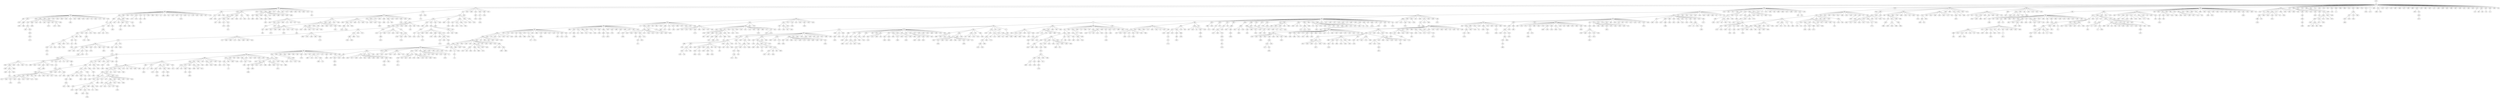 strict graph "" {
	1357 -- 5607;
	5607 -- 1963;
	5607 -- 773;
	5607 -- 1884;
	5607 -- 3139;
	5607 -- 2092;
	5607 -- 1853;
	5607 -- 3259;
	5607 -- 4236;
	5607 -- 115;
	5607 -- 2948;
	5607 -- 5353;
	5607 -- 2750;
	5607 -- 3900;
	5607 -- 1850;
	5607 -- 5741;
	5607 -- 4019;
	5607 -- 2578;
	5607 -- 236;
	5607 -- 1054;
	5607 -- 5909;
	5607 -- 2946;
	5607 -- 4949;
	5607 -- 1355;
	5607 -- 5397;
	5607 -- 4589;
	5607 -- 5753;
	5607 -- 4272;
	5607 -- 7;
	5607 -- 3893;
	5607 -- 5671;
	5607 -- 3179;
	5607 -- 1257;
	5607 -- 1022;
	5607 -- 5807;
	5607 -- 5884;
	5607 -- 5167;
	5607 -- 2992;
	5607 -- 4883;
	5607 -- 4203;
	5607 -- 1150;
	5607 -- 3661;
	5607 -- 5367;
	5607 -- 1227;
	5607 -- 3358;
	5607 -- 2298;
	5607 -- 2681;
	5607 -- 3892;
	5607 -- 4497;
	5607 -- 1066;
	5607 -- 4231;
	5607 -- 2945;
	5607 -- 3265;
	5607 -- 3427;
	5607 -- 3618;
	5607 -- 1483;
	5607 -- 4644;
	5607 -- 5664;
	5607 -- 935;
	1963 -- 4608;
	1963 -- 2409;
	1963 -- 4179;
	1963 -- 5873;
	1963 -- 4576;
	1963 -- 4538;
	1963 -- 2168;
	1963 -- 4868;
	1963 -- 2317;
	1963 -- 1128;
	1963 -- 4547;
	1963 -- 4570;
	1963 -- 5629;
	1963 -- 3903;
	1963 -- 952;
	1963 -- 4256;
	1963 -- 2315;
	1963 -- 39;
	4608 -- 2128;
	4608 -- 893;
	4608 -- 3384;
	4608 -- 3166;
	4608 -- 3722;
	4608 -- 1679;
	4608 -- 5718;
	4608 -- 83;
	4608 -- 2790;
	4608 -- 2080;
	4608 -- 5872;
	4608 -- 42;
	4608 -- 1559;
	4608 -- 612;
	4608 -- 1535;
	4608 -- 4391;
	4608 -- 750;
	4608 -- 5358;
	4608 -- 44;
	4608 -- 1799;
	4608 -- 3205;
	4608 -- 5454;
	4608 -- 2957;
	4608 -- 1718;
	2128 -- 881;
	2128 -- 4520;
	2128 -- 1687;
	2128 -- 5391;
	2128 -- 5050;
	2128 -- 5496;
	2128 -- 2765;
	2128 -- 3519;
	2128 -- 4959;
	2128 -- 1923;
	2128 -- 3119;
	2128 -- 1263;
	2128 -- 5886;
	2128 -- 3972;
	2128 -- 5297;
	2128 -- 707;
	2128 -- 3245;
	2128 -- 2775;
	2128 -- 440;
	2128 -- 3769;
	881 -- 2518;
	773 -- 1739;
	773 -- 352;
	773 -- 3362;
	773 -- 2839;
	773 -- 3162;
	773 -- 4453;
	773 -- 3468;
	773 -- 4317;
	1739 -- 5775;
	1739 -- 1626;
	1739 -- 3328;
	5775 -- 2375;
	5775 -- 2729;
	5775 -- 2355;
	5775 -- 679;
	5775 -- 3444;
	5775 -- 1775;
	5775 -- 2652;
	5775 -- 1668;
	5775 -- 4462;
	5775 -- 4214;
	5775 -- 4579;
	5775 -- 5800;
	5775 -- 4524;
	5775 -- 3061;
	2375 -- 4612;
	2375 -- 5463;
	2375 -- 2122;
	2375 -- 2096;
	2375 -- 1327;
	2375 -- 897;
	2375 -- 556;
	2375 -- 2113;
	1884 -- 5121;
	1884 -- 2512;
	1884 -- 1647;
	1884 -- 5267;
	1884 -- 1266;
	1884 -- 787;
	1884 -- 5118;
	1884 -- 2199;
	1884 -- 3974;
	1884 -- 1074;
	1884 -- 177;
	1884 -- 2075;
	1884 -- 3907;
	1884 -- 664;
	1884 -- 4938;
	1884 -- 2094;
	1884 -- 3227;
	1884 -- 5289;
	1884 -- 2726;
	1884 -- 2476;
	1884 -- 1765;
	5121 -- 1109;
	5121 -- 4813;
	5121 -- 1281;
	5121 -- 1949;
	5121 -- 1936;
	5121 -- 1433;
	5121 -- 5323;
	5121 -- 1164;
	5121 -- 4443;
	5121 -- 2583;
	5121 -- 5604;
	5121 -- 817;
	5121 -- 774;
	5121 -- 730;
	1109 -- 3363;
	1109 -- 2556;
	1109 -- 3068;
	1109 -- 1869;
	1109 -- 2644;
	1109 -- 3237;
	1109 -- 4459;
	1109 -- 3767;
	1109 -- 5544;
	1109 -- 4288;
	1109 -- 1186;
	3363 -- 1828;
	3363 -- 4368;
	3363 -- 1501;
	3363 -- 5737;
	3363 -- 1754;
	3363 -- 619;
	3363 -- 4540;
	3363 -- 3492;
	3363 -- 5874;
	3363 -- 5650;
	1828 -- 1268;
	1828 -- 75;
	1828 -- 3303;
	1828 -- 1543;
	1828 -- 533;
	1828 -- 2991;
	1828 -- 2433;
	1828 -- 3628;
	1828 -- 375;
	1828 -- 4273;
	1828 -- 3850;
	1828 -- 2675;
	1828 -- 5814;
	1828 -- 4315;
	1828 -- 2146;
	1268 -- 4505;
	1268 -- 5881;
	1268 -- 2592;
	1268 -- 2511;
	1268 -- 2969;
	1268 -- 4643;
	1268 -- 2311;
	1268 -- 353;
	1268 -- 3491;
	1268 -- 5499;
	1268 -- 2239;
	1268 -- 3442;
	1268 -- 4685;
	1268 -- 5543;
	1268 -- 4086;
	1268 -- 1075;
	1268 -- 1081;
	1268 -- 5282;
	4505 -- 3942;
	4505 -- 5937;
	4505 -- 1158;
	4505 -- 5475;
	4505 -- 318;
	4505 -- 5255;
	4505 -- 4279;
	4505 -- 16;
	4505 -- 5455;
	4505 -- 2895;
	4505 -- 1795;
	4505 -- 4403;
	4505 -- 4117;
	4505 -- 2139;
	4505 -- 729;
	4505 -- 4690;
	4505 -- 3037;
	3942 -- 2388;
	3942 -- 4189;
	3942 -- 178;
	3942 -- 5078;
	3942 -- 1122;
	3942 -- 2250;
	3942 -- 418;
	2388 -- 5403;
	2388 -- 3056;
	2388 -- 434;
	2388 -- 5895;
	2388 -- 982;
	2388 -- 3482;
	2388 -- 4504;
	5403 -- 3596;
	5403 -- 1564;
	5403 -- 5054;
	5403 -- 1188;
	5403 -- 1937;
	5403 -- 5087;
	5403 -- 567;
	5403 -- 887;
	5403 -- 3333;
	5403 -- 2943;
	5403 -- 3782;
	3596 -- 943;
	3596 -- 2464;
	3596 -- 3709;
	3596 -- 4828;
	3596 -- 5339;
	3596 -- 2534;
	943 -- 1891;
	943 -- 5606;
	943 -- 3112;
	943 -- 5885;
	943 -- 2630;
	943 -- 5335;
	943 -- 3792;
	943 -- 3787;
	943 -- 3809;
	943 -- 1959;
	943 -- 1384;
	943 -- 1873;
	943 -- 5585;
	943 -- 2772;
	1891 -- 2560;
	1891 -- 2406;
	1891 -- 2934;
	1891 -- 5306;
	1891 -- 4049;
	1891 -- 5464;
	1891 -- 4896;
	1891 -- 5947;
	1891 -- 560;
	1891 -- 3697;
	1891 -- 5101;
	1891 -- 205;
	1891 -- 1394;
	1891 -- 5711;
	1891 -- 1371;
	1891 -- 3819;
	1891 -- 3853;
	1891 -- 2959;
	1891 -- 5382;
	2560 -- 3267;
	2560 -- 469;
	2560 -- 4028;
	3267 -- 4927;
	3267 -- 2387;
	3267 -- 48;
	3267 -- 1871;
	3267 -- 414;
	3267 -- 776;
	3267 -- 129;
	3267 -- 5090;
	4927 -- 5834;
	4927 -- 4360;
	4927 -- 5082;
	4927 -- 1333;
	4927 -- 2505;
	4927 -- 173;
	893 -- 4636;
	893 -- 5228;
	893 -- 5699;
	893 -- 3623;
	4636 -- 981;
	981 -- 4101;
	981 -- 5447;
	981 -- 851;
	4101 -- 3424;
	4101 -- 3509;
	3424 -- 4417;
	3424 -- 5533;
	3424 -- 5294;
	3424 -- 1578;
	3424 -- 5010;
	4417 -- 99;
	4417 -- 5904;
	4417 -- 289;
	99 -- 1212;
	99 -- 848;
	99 -- 631;
	1212 -- 3901;
	1212 -- 3108;
	1212 -- 2830;
	1212 -- 1377;
	3901 -- 4180;
	3901 -- 313;
	3901 -- 3041;
	4180 -- 4761;
	4761 -- 432;
	2729 -- 741;
	2729 -- 3335;
	2729 -- 4919;
	2729 -- 5201;
	2729 -- 2354;
	741 -- 1589;
	741 -- 1387;
	741 -- 5620;
	741 -- 5539;
	741 -- 2539;
	741 -- 1820;
	741 -- 2694;
	741 -- 3337;
	741 -- 3561;
	1589 -- 3339;
	1589 -- 5487;
	1589 -- 1664;
	1589 -- 3665;
	1589 -- 5536;
	1589 -- 4791;
	1589 -- 1547;
	1589 -- 4176;
	2556 -- 727;
	2556 -- 1899;
	2556 -- 4456;
	2556 -- 1050;
	2556 -- 3137;
	2556 -- 3983;
	2556 -- 2800;
	2556 -- 1696;
	2556 -- 1220;
	2556 -- 3627;
	2556 -- 5162;
	2556 -- 614;
	2556 -- 2361;
	2556 -- 2209;
	2556 -- 2295;
	2556 -- 1862;
	2556 -- 1325;
	2556 -- 2846;
	2556 -- 1575;
	2556 -- 1402;
	2556 -- 2238;
	2556 -- 1922;
	2556 -- 2134;
	2556 -- 5901;
	2556 -- 192;
	2556 -- 4485;
	2556 -- 2236;
	2556 -- 4748;
	2556 -- 3936;
	2556 -- 409;
	2556 -- 3664;
	2556 -- 1907;
	2556 -- 1123;
	2556 -- 1695;
	2556 -- 491;
	2556 -- 554;
	727 -- 3763;
	727 -- 3049;
	727 -- 4068;
	727 -- 1919;
	3763 -- 1513;
	3763 -- 1245;
	3763 -- 5292;
	3763 -- 1070;
	3763 -- 815;
	3763 -- 1210;
	3763 -- 277;
	1513 -- 4481;
	1513 -- 4404;
	1513 -- 712;
	1513 -- 2659;
	2406 -- 4860;
	2406 -- 1097;
	2406 -- 2461;
	2406 -- 963;
	2406 -- 2692;
	2406 -- 896;
	2406 -- 1410;
	2406 -- 1423;
	2406 -- 1549;
	2406 -- 3456;
	2406 -- 2955;
	2406 -- 5436;
	4860 -- 3633;
	4860 -- 2892;
	4860 -- 906;
	4860 -- 1920;
	4860 -- 1323;
	4860 -- 3182;
	4860 -- 1827;
	4860 -- 3439;
	4860 -- 1040;
	3633 -- 3688;
	3633 -- 3389;
	3633 -- 2717;
	3633 -- 106;
	3633 -- 55;
	3633 -- 4406;
	3633 -- 4219;
	3688 -- 1888;
	3688 -- 145;
	3688 -- 3323;
	3688 -- 1434;
	3688 -- 4779;
	3688 -- 837;
	3688 -- 662;
	3688 -- 4084;
	3688 -- 3607;
	145 -- 3872;
	145 -- 4545;
	145 -- 441;
	145 -- 5155;
	145 -- 2597;
	3872 -- 1648;
	3872 -- 3177;
	3872 -- 1231;
	3872 -- 5859;
	3872 -- 5727;
	5228 -- 4327;
	5228 -- 509;
	5228 -- 3569;
	5228 -- 5522;
	5228 -- 1415;
	2409 -- 1411;
	2409 -- 3063;
	2409 -- 4766;
	1411 -- 2186;
	1411 -- 5802;
	4481 -- 2975;
	4481 -- 1631;
	4481 -- 4762;
	4481 -- 4709;
	4481 -- 4658;
	4481 -- 929;
	4481 -- 4246;
	4481 -- 1250;
	4481 -- 1994;
	4481 -- 4029;
	4481 -- 646;
	4481 -- 108;
	4481 -- 5231;
	4481 -- 5668;
	4481 -- 3359;
	2975 -- 5318;
	2975 -- 5588;
	5318 -- 2569;
	5318 -- 116;
	5318 -- 3240;
	5318 -- 5781;
	5318 -- 5795;
	2569 -- 2214;
	2569 -- 3487;
	2214 -- 5452;
	2214 -- 5733;
	2214 -- 358;
	5452 -- 2243;
	5452 -- 748;
	1899 -- 4190;
	1899 -- 808;
	1899 -- 2230;
	1899 -- 541;
	4190 -- 378;
	4190 -- 3344;
	4190 -- 4394;
	4190 -- 2349;
	4190 -- 1373;
	4190 -- 3967;
	4190 -- 2531;
	4190 -- 61;
	4190 -- 2415;
	4190 -- 948;
	378 -- 5619;
	378 -- 4503;
	378 -- 2747;
	378 -- 4631;
	378 -- 709;
	378 -- 3283;
	116 -- 2495;
	116 -- 2328;
	116 -- 5555;
	116 -- 1924;
	116 -- 999;
	116 -- 561;
	116 -- 3433;
	3139 -- 4448;
	4448 -- 1657;
	4448 -- 3345;
	4448 -- 3587;
	4448 -- 3847;
	4448 -- 5782;
	4448 -- 2541;
	4448 -- 3663;
	4448 -- 3276;
	4448 -- 1265;
	4448 -- 1300;
	4448 -- 2228;
	4448 -- 327;
	4448 -- 2264;
	1657 -- 3218;
	1657 -- 2613;
	1657 -- 3253;
	1657 -- 346;
	1657 -- 5097;
	1657 -- 2290;
	3218 -- 1236;
	3218 -- 197;
	3218 -- 253;
	3218 -- 3649;
	3218 -- 722;
	3218 -- 19;
	1236 -- 3557;
	1236 -- 4239;
	1236 -- 1167;
	1236 -- 701;
	1236 -- 3548;
	1236 -- 2728;
	1236 -- 4490;
	3557 -- 4733;
	3557 -- 5341;
	2092 -- 3916;
	2092 -- 4593;
	2092 -- 4708;
	2092 -- 2916;
	2092 -- 3458;
	2092 -- 4892;
	2092 -- 4732;
	2092 -- 3578;
	2092 -- 5923;
	2092 -- 3172;
	1853 -- 2089;
	1853 -- 2889;
	1853 -- 4565;
	1853 -- 4837;
	1853 -- 383;
	1853 -- 1193;
	1853 -- 5756;
	1853 -- 5041;
	1853 -- 4702;
	2089 -- 379;
	2089 -- 2027;
	2089 -- 5744;
	2089 -- 1748;
	2089 -- 5000;
	2089 -- 284;
	2089 -- 1689;
	2089 -- 3329;
	2089 -- 3753;
	4360 -- 3296;
	4360 -- 5871;
	4360 -- 3606;
	3259 -- 2851;
	3259 -- 1095;
	3259 -- 5094;
	3259 -- 584;
	3259 -- 3316;
	3259 -- 784;
	3259 -- 1182;
	3259 -- 984;
	3259 -- 5159;
	3259 -- 5657;
	3259 -- 1901;
	3259 -- 3400;
	3259 -- 2068;
	3259 -- 3035;
	3259 -- 3685;
	3259 -- 3282;
	3259 -- 5854;
	3259 -- 1902;
	3259 -- 5845;
	3259 -- 5271;
	3259 -- 3934;
	3259 -- 4389;
	3259 -- 5910;
	3259 -- 4024;
	3259 -- 2491;
	3259 -- 3522;
	3259 -- 4805;
	3259 -- 613;
	2851 -- 5166;
	5166 -- 325;
	5166 -- 3668;
	5166 -- 4935;
	5166 -- 5875;
	5166 -- 3055;
	5166 -- 2832;
	5166 -- 107;
	5166 -- 3744;
	5166 -- 4535;
	5166 -- 2810;
	5166 -- 2904;
	5166 -- 604;
	5166 -- 2568;
	5166 -- 3993;
	5166 -- 1280;
	5166 -- 1673;
	5166 -- 2284;
	5166 -- 2220;
	5166 -- 1286;
	5166 -- 1339;
	5166 -- 41;
	325 -- 2002;
	325 -- 475;
	2002 -- 3170;
	3170 -- 3864;
	3170 -- 4971;
	3170 -- 1908;
	3170 -- 2151;
	3170 -- 467;
	3170 -- 4071;
	3170 -- 485;
	3170 -- 5148;
	3170 -- 2040;
	3170 -- 2454;
	3170 -- 3829;
	3864 -- 5680;
	3864 -- 4233;
	3864 -- 2110;
	3864 -- 796;
	3864 -- 1126;
	3864 -- 753;
	3864 -- 2603;
	5680 -- 545;
	469 -- 1671;
	469 -- 321;
	469 -- 4987;
	469 -- 3516;
	469 -- 2037;
	469 -- 1238;
	1671 -- 4963;
	1671 -- 926;
	1671 -- 3500;
	1671 -- 5372;
	4963 -- 2103;
	4963 -- 2162;
	4963 -- 3376;
	4963 -- 3450;
	2103 -- 677;
	2103 -- 4093;
	2103 -- 5535;
	2103 -- 3277;
	2103 -- 5440;
	677 -- 806;
	677 -- 4375;
	677 -- 5441;
	677 -- 2963;
	677 -- 459;
	677 -- 345;
	677 -- 1024;
	677 -- 4914;
	677 -- 349;
	677 -- 1207;
	677 -- 1555;
	806 -- 3372;
	2387 -- 5809;
	2387 -- 3529;
	2387 -- 1103;
	2387 -- 4431;
	2387 -- 4037;
	2387 -- 2734;
	1631 -- 1439;
	1631 -- 1229;
	1631 -- 1546;
	1095 -- 4421;
	1095 -- 2006;
	1095 -- 4109;
	1095 -- 5251;
	1095 -- 3178;
	4421 -- 782;
	4421 -- 3645;
	4421 -- 476;
	4421 -- 1537;
	782 -- 3651;
	782 -- 5052;
	782 -- 1661;
	782 -- 3684;
	782 -- 746;
	3651 -- 3926;
	3651 -- 4230;
	3651 -- 4966;
	3651 -- 30;
	2006 -- 3434;
	2006 -- 1573;
	2006 -- 392;
	3434 -- 3429;
	3434 -- 4145;
	3434 -- 1643;
	3429 -- 4275;
	3429 -- 15;
	3429 -- 1515;
	3429 -- 1972;
	4275 -- 339;
	4368 -- 2333;
	4368 -- 5245;
	4368 -- 3021;
	4368 -- 3134;
	2333 -- 2067;
	2333 -- 1276;
	2333 -- 4973;
	2333 -- 3093;
	2333 -- 3845;
	2333 -- 3538;
	2333 -- 1595;
	2333 -- 3801;
	3345 -- 2079;
	2079 -- 4755;
	2079 -- 684;
	5487 -- 5074;
	2328 -- 5034;
	2328 -- 1520;
	5034 -- 4954;
	4456 -- 3884;
	4456 -- 4226;
	3884 -- 3171;
	4593 -- 2535;
	4593 -- 5928;
	4593 -- 5150;
	2535 -- 2371;
	2535 -- 4730;
	2535 -- 4346;
	2535 -- 2841;
	2535 -- 334;
	2535 -- 5002;
	2371 -- 5625;
	2371 -- 2127;
	2371 -- 5265;
	2371 -- 5015;
	2371 -- 5072;
	2371 -- 5278;
	1245 -- 4980;
	1245 -- 2745;
	1245 -- 5138;
	1245 -- 3465;
	1245 -- 492;
	1245 -- 3785;
	1245 -- 824;
	1245 -- 595;
	1245 -- 2259;
	1245 -- 5182;
	1245 -- 2390;
	1245 -- 1256;
	1245 -- 1347;
	1245 -- 1517;
	1245 -- 5494;
	1245 -- 2490;
	1245 -- 2016;
	1245 -- 4885;
	1245 -- 3388;
	1245 -- 5724;
	1245 -- 4602;
	4980 -- 518;
	518 -- 2566;
	518 -- 2414;
	1050 -- 763;
	1050 -- 4727;
	763 -- 5350;
	4375 -- 3340;
	4375 -- 3127;
	4375 -- 4976;
	4375 -- 5004;
	4375 -- 3073;
	4375 -- 1318;
	4375 -- 4175;
	352 -- 5213;
	352 -- 5662;
	5213 -- 2435;
	5213 -- 2740;
	5213 -- 1482;
	5213 -- 2854;
	5213 -- 1470;
	2435 -- 5444;
	2435 -- 5549;
	2435 -- 3257;
	2435 -- 4461;
	2435 -- 1460;
	5444 -- 3568;
	5444 -- 2720;
	5444 -- 5743;
	5444 -- 3364;
	5444 -- 4742;
	5444 -- 480;
	5444 -- 3740;
	3568 -- 5495;
	3568 -- 4184;
	3568 -- 364;
	3568 -- 332;
	5495 -- 1078;
	5495 -- 3143;
	5495 -- 2591;
	5495 -- 5317;
	1078 -- 1581;
	1078 -- 3399;
	1078 -- 3793;
	1078 -- 1189;
	1078 -- 5681;
	1078 -- 5846;
	1581 -- 5178;
	1581 -- 272;
	1581 -- 3285;
	1581 -- 5389;
	1581 -- 1173;
	1581 -- 3244;
	1581 -- 3598;
	1581 -- 5801;
	1581 -- 3341;
	5178 -- 1485;
	5178 -- 539;
	5178 -- 2321;
	1485 -- 1405;
	1485 -- 3232;
	1485 -- 3858;
	1485 -- 4529;
	1485 -- 1574;
	1485 -- 1865;
	1485 -- 3161;
	1485 -- 2368;
	1405 -- 5109;
	1405 -- 2610;
	1501 -- 783;
	1501 -- 4337;
	1501 -- 4314;
	783 -- 4259;
	4813 -- 5226;
	4813 -- 527;
	4813 -- 4829;
	4813 -- 3962;
	4813 -- 2285;
	4813 -- 4249;
	4813 -- 4222;
	4813 -- 871;
	4813 -- 4202;
	4813 -- 5269;
	4813 -- 4253;
	5226 -- 3314;
	5226 -- 2478;
	5226 -- 3195;
	5226 -- 3938;
	5226 -- 291;
	5226 -- 1931;
	5226 -- 2379;
	5226 -- 5712;
	5226 -- 2051;
	5226 -- 888;
	5226 -- 4449;
	5226 -- 235;
	5226 -- 498;
	5226 -- 2722;
	5226 -- 5413;
	5226 -- 4753;
	5226 -- 4707;
	5226 -- 5125;
	5226 -- 3403;
	3314 -- 3944;
	3314 -- 862;
	3314 -- 3018;
	3314 -- 4855;
	3314 -- 4743;
	3314 -- 2118;
	3314 -- 4508;
	3314 -- 1745;
	3314 -- 3067;
	3314 -- 4242;
	3314 -- 3600;
	3314 -- 4234;
	3944 -- 2691;
	3944 -- 4825;
	3944 -- 1331;
	3944 -- 5237;
	3944 -- 4165;
	3944 -- 4996;
	3944 -- 4303;
	3944 -- 2343;
	3944 -- 3315;
	3944 -- 4796;
	3944 -- 1035;
	3944 -- 4129;
	3944 -- 3044;
	3944 -- 4897;
	3944 -- 703;
	3944 -- 1694;
	3944 -- 282;
	3944 -- 1388;
	2691 -- 828;
	2691 -- 2061;
	2691 -- 3840;
	2691 -- 2481;
	2691 -- 1225;
	2691 -- 1757;
	2691 -- 4697;
	2691 -- 1385;
	2691 -- 4662;
	2691 -- 4470;
	2691 -- 2107;
	2691 -- 21;
	2691 -- 2487;
	2691 -- 2907;
	2691 -- 2030;
	2691 -- 4703;
	2691 -- 1536;
	2691 -- 5342;
	2691 -- 1055;
	2691 -- 681;
	2162 -- 3913;
	2162 -- 5702;
	2162 -- 5330;
	3913 -- 2855;
	3913 -- 2408;
	3913 -- 4218;
	3913 -- 3059;
	3913 -- 781;
	2855 -- 2840;
	2855 -- 2686;
	2840 -- 5641;
	5641 -- 4011;
	5641 -- 2802;
	2355 -- 5069;
	2355 -- 3264;
	2355 -- 202;
	2355 -- 4458;
	2355 -- 875;
	2355 -- 2805;
	2355 -- 726;
	2934 -- 5511;
	2934 -- 5414;
	5511 -- 462;
	5511 -- 388;
	5511 -- 1740;
	5511 -- 4127;
	5511 -- 4509;
	5511 -- 5526;
	4184 -- 4114;
	2061 -- 1350;
	2061 -- 1624;
	2061 -- 3632;
	2061 -- 5623;
	2061 -- 1296;
	2061 -- 4163;
	2061 -- 944;
	2061 -- 2457;
	2061 -- 3659;
	5306 -- 1413;
	1413 -- 4248;
	1413 -- 1017;
	1413 -- 3110;
	1413 -- 340;
	5245 -- 4229;
	5245 -- 1604;
	5245 -- 657;
	5245 -- 2976;
	5245 -- 150;
	5245 -- 2549;
	5245 -- 1018;
	5245 -- 2327;
	5245 -- 1116;
	5245 -- 5853;
	5245 -- 1864;
	5245 -- 3988;
	5245 -- 1077;
	5245 -- 159;
	5245 -- 2451;
	2613 -- 5;
	2613 -- 2579;
	2613 -- 4441;
	2613 -- 5705;
	2613 -- 5261;
	2613 -- 789;
	2613 -- 5677;
	2613 -- 1981;
	5 -- 5700;
	5 -- 142;
	2740 -- 4893;
	2740 -- 2748;
	2745 -- 4872;
	4872 -- 2012;
	679 -- 5920;
	679 -- 3219;
	178 -- 5476;
	5292 -- 5829;
	5292 -- 3834;
	5292 -- 4397;
	5292 -- 502;
	5292 -- 2861;
	5829 -- 3890;
	5829 -- 3452;
	5829 -- 2312;
	5829 -- 2764;
	4236 -- 1414;
	4236 -- 161;
	4236 -- 2049;
	4236 -- 3905;
	4236 -- 4177;
	4236 -- 2605;
	4236 -- 3464;
	4236 -- 2405;
	4236 -- 4306;
	4236 -- 1982;
	4049 -- 3038;
	1387 -- 3320;
	1387 -- 4299;
	1387 -- 4875;
	1387 -- 374;
	1387 -- 994;
	5937 -- 3148;
	1871 -- 214;
	214 -- 2279;
	4337 -- 1766;
	4337 -- 262;
	4337 -- 1303;
	3137 -- 624;
	3137 -- 728;
	624 -- 5545;
	624 -- 1504;
	5545 -- 4157;
	5545 -- 4665;
	5545 -- 5735;
	3444 -- 5214;
	5214 -- 4329;
	5606 -- 996;
	5606 -- 770;
	5606 -- 2871;
	5606 -- 1252;
	5606 -- 2208;
	996 -- 4552;
	996 -- 3145;
	996 -- 5338;
	4552 -- 3003;
	3003 -- 2989;
	1070 -- 1628;
	1070 -- 3703;
	1070 -- 1110;
	1070 -- 1404;
	4762 -- 1453;
	4762 -- 1987;
	4762 -- 3164;
	4762 -- 4952;
	1453 -- 1709;
	3983 -- 3048;
	2800 -- 2683;
	2683 -- 4341;
	2683 -- 853;
	2683 -- 1104;
	5138 -- 1041;
	5138 -- 2927;
	2478 -- 5558;
	2478 -- 4835;
	5558 -- 2444;
	5558 -- 4759;
	2592 -- 35;
	2592 -- 4895;
	3569 -- 3200;
	3200 -- 1422;
	4825 -- 4388;
	4825 -- 714;
	4825 -- 1939;
	4825 -- 3411;
	4825 -- 5205;
	4825 -- 768;
	4388 -- 2187;
	4388 -- 5825;
	4388 -- 905;
	4388 -- 3736;
	4388 -- 40;
	2187 -- 4428;
	2187 -- 5651;
	2187 -- 771;
	2511 -- 201;
	2511 -- 3593;
	4520 -- 4899;
	4899 -- 5290;
	4899 -- 1946;
	808 -- 4977;
	808 -- 3319;
	808 -- 2718;
	808 -- 858;
	4977 -- 4059;
	4977 -- 5917;
	4059 -- 124;
	124 -- 515;
	3048 -- 3657;
	3048 -- 1809;
	364 -- 94;
	364 -- 4646;
	364 -- 1135;
	364 -- 4261;
	364 -- 2437;
	364 -- 884;
	1604 -- 5766;
	5825 -- 3805;
	5825 -- 5028;
	5825 -- 3567;
	5825 -- 778;
	5825 -- 5236;
	5825 -- 1500;
	3926 -- 1292;
	3926 -- 4444;
	3926 -- 600;
	3926 -- 4139;
	1482 -- 5331;
	1482 -- 4751;
	1482 -- 4264;
	1482 -- 1176;
	5331 -- 4305;
	3264 -- 5866;
	3264 -- 338;
	3264 -- 5362;
	5866 -- 5133;
	5866 -- 2143;
	5094 -- 1620;
	5094 -- 1970;
	5094 -- 5198;
	5094 -- 826;
	5094 -- 1213;
	5094 -- 51;
	5094 -- 1925;
	5094 -- 4138;
	5094 -- 745;
	5094 -- 3023;
	5094 -- 3215;
	2948 -- 2266;
	2948 -- 3791;
	2948 -- 2455;
	2948 -- 3334;
	2266 -- 448;
	448 -- 5842;
	5842 -- 484;
	484 -- 3409;
	1331 -- 3931;
	1331 -- 836;
	1331 -- 3894;
	1331 -- 4243;
	1331 -- 5593;
	1331 -- 2184;
	3931 -- 3542;
	3931 -- 3105;
	3195 -- 693;
	4441 -- 1076;
	4441 -- 4744;
	4441 -- 2888;
	1076 -- 5393;
	1696 -- 3968;
	1696 -- 4507;
	3968 -- 1458;
	3968 -- 2984;
	3968 -- 3271;
	3968 -- 2156;
	1458 -- 636;
	3143 -- 2586;
	3143 -- 2886;
	3143 -- 5112;
	2586 -- 5224;
	2586 -- 5553;
	1220 -- 593;
	593 -- 1057;
	593 -- 1953;
	1057 -- 1990;
	1057 -- 5812;
	94 -- 1966;
	1966 -- 5474;
	4708 -- 908;
	4708 -- 4080;
	4708 -- 4088;
	4708 -- 2796;
	4708 -- 5804;
	4708 -- 5376;
	4708 -- 522;
	4708 -- 5244;
	4708 -- 2891;
	3232 -- 5427;
	3232 -- 5227;
	3232 -- 1015;
	388 -- 889;
	388 -- 4284;
	388 -- 2514;
	388 -- 5157;
	388 -- 2488;
	905 -- 1528;
	1528 -- 1345;
	3049 -- 904;
	3049 -- 5480;
	3049 -- 4785;
	3049 -- 2645;
	3049 -- 690;
	3049 -- 4533;
	904 -- 4615;
	904 -- 5181;
	904 -- 1655;
	904 -- 2389;
	904 -- 5513;
	904 -- 5918;
	4615 -- 5906;
	770 -- 4235;
	770 -- 2077;
	770 -- 5058;
	770 -- 1159;
	770 -- 3441;
	770 -- 4083;
	770 -- 2358;
	770 -- 3099;
	5885 -- 5592;
	5885 -- 3476;
	2630 -- 4335;
	2630 -- 4310;
	2630 -- 1019;
	2630 -- 5059;
	2630 -- 1317;
	5873 -- 4831;
	5873 -- 2063;
	5873 -- 5548;
	5873 -- 323;
	5873 -- 3563;
	3465 -- 1246;
	2063 -- 523;
	2063 -- 3499;
	2063 -- 1084;
	523 -- 919;
	523 -- 1426;
	4709 -- 3029;
	4709 -- 5136;
	4709 -- 2773;
	4744 -- 1834;
	3938 -- 1750;
	3938 -- 3711;
	3938 -- 1475;
	3938 -- 3887;
	3938 -- 2816;
	3938 -- 1783;
	3938 -- 1358;
	3938 -- 2404;
	3938 -- 1627;
	3938 -- 1418;
	3938 -- 454;
	3938 -- 4688;
	3938 -- 2972;
	3938 -- 5902;
	3938 -- 2046;
	3938 -- 5541;
	784 -- 706;
	784 -- 4921;
	784 -- 5345;
	784 -- 2013;
	706 -- 1093;
	1093 -- 5313;
	4068 -- 391;
	4068 -- 2326;
	4068 -- 5556;
	4068 -- 4000;
	4068 -- 112;
	4068 -- 2808;
	4068 -- 765;
	4068 -- 3556;
	4068 -- 2924;
	4068 -- 5396;
	4068 -- 590;
	4068 -- 2670;
	4068 -- 2574;
	4068 -- 2698;
	4068 -- 4060;
	391 -- 5636;
	391 -- 1088;
	5636 -- 4250;
	5636 -- 250;
	5636 -- 1761;
	5636 -- 3877;
	4250 -- 4961;
	4250 -- 508;
	4250 -- 4268;
	4250 -- 1142;
	4250 -- 3614;
	4961 -- 2281;
	2281 -- 4534;
	2281 -- 3069;
	2281 -- 4933;
	1434 -- 3287;
	5335 -- 3640;
	5335 -- 1716;
	5335 -- 5803;
	1097 -- 1430;
	1097 -- 1667;
	1097 -- 5926;
	1097 -- 5168;
	1430 -- 5747;
	1430 -- 3160;
	5895 -- 3693;
	3693 -- 3140;
	3693 -- 5655;
	3693 -- 5024;
	3840 -- 1843;
	527 -- 5384;
	527 -- 2129;
	3736 -- 487;
	3736 -- 4811;
	3736 -- 3732;
	3736 -- 4385;
	4394 -- 5891;
	5556 -- 5102;
	5556 -- 377;
	5556 -- 4359;
	5102 -- 1663;
	5102 -- 3530;
	1663 -- 4918;
	1663 -- 5314;
	3834 -- 217;
	3834 -- 4464;
	3834 -- 5354;
	217 -- 1431;
	217 -- 1400;
	217 -- 1416;
	217 -- 5669;
	217 -- 2268;
	217 -- 5103;
	217 -- 5616;
	217 -- 1424;
	217 -- 473;
	1431 -- 3463;
	5227 -- 1948;
	5227 -- 3759;
	5549 -- 5630;
	5549 -- 4199;
	3900 -- 4108;
	3900 -- 1079;
	3900 -- 3005;
	4108 -- 653;
	1079 -- 2538;
	1079 -- 4410;
	1079 -- 5208;
	2538 -- 3246;
	2538 -- 1253;
	2538 -- 5721;
	2538 -- 5759;
	3246 -- 5615;
	3246 -- 2166;
	4921 -- 546;
	3177 -- 2338;
	3177 -- 1962;
	889 -- 5646;
	2168 -- 854;
	2168 -- 4864;
	2168 -- 3939;
	2168 -- 4062;
	2168 -- 1141;
	2168 -- 3084;
	2168 -- 2866;
	2168 -- 3978;
	2168 -- 4038;
	854 -- 3860;
	4145 -- 3886;
	4145 -- 389;
	4145 -- 813;
	4145 -- 805;
	4145 -- 769;
	4145 -- 3190;
	4145 -- 2785;
	3632 -- 2058;
	2049 -- 4834;
	4834 -- 5868;
	4834 -- 287;
	5868 -- 2224;
	1231 -- 940;
	1231 -- 2070;
	1231 -- 2677;
	1231 -- 5399;
	1231 -- 3825;
	1231 -- 2881;
	1231 -- 2503;
	1231 -- 1786;
	940 -- 575;
	940 -- 4905;
	575 -- 5295;
	575 -- 5639;
	575 -- 5369;
	575 -- 4369;
	575 -- 4159;
	5295 -- 2550;
	3303 -- 2760;
	3303 -- 2947;
	3303 -- 1272;
	2760 -- 3610;
	2760 -- 3300;
	2760 -- 4981;
	2760 -- 2137;
	2760 -- 4764;
	2760 -- 3312;
	2760 -- 1701;
	2760 -- 1392;
	5651 -- 4031;
	5651 -- 3343;
	5651 -- 2450;
	5651 -- 1271;
	5651 -- 5062;
	5651 -- 1476;
	2916 -- 3718;
	2916 -- 1429;
	2916 -- 5319;
	2916 -- 3386;
	2916 -- 2229;
	2916 -- 2020;
	2916 -- 1273;
	2916 -- 932;
	3718 -- 880;
	3718 -- 3941;
	880 -- 4605;
	880 -- 942;
	3627 -- 344;
	4503 -- 1446;
	2871 -- 1683;
	2871 -- 2626;
	2871 -- 4821;
	318 -- 2508;
	5261 -- 4474;
	5261 -- 3419;
	4864 -- 3882;
	4864 -- 1890;
	1924 -- 4224;
	1924 -- 5409;
	1924 -- 731;
	657 -- 3008;
	657 -- 4568;
	657 -- 252;
	657 -- 2386;
	657 -- 4169;
	657 -- 803;
	3008 -- 695;
	1908 -- 3979;
	1908 -- 5469;
	1475 -- 5039;
	5522 -- 1094;
	5522 -- 1496;
	1573 -- 1114;
	1573 -- 49;
	1573 -- 605;
	1114 -- 3243;
	1114 -- 5032;
	1114 -- 2262;
	1626 -- 742;
	197 -- 3963;
	197 -- 5088;
	197 -- 4846;
	197 -- 5822;
	197 -- 2581;
	197 -- 5519;
	3963 -- 5563;
	3963 -- 2310;
	3963 -- 2600;
	3963 -- 4596;
	3963 -- 3087;
	1679 -- 3173;
	1679 -- 1973;
	984 -- 3895;
	3108 -- 1034;
	3108 -- 1190;
	815 -- 1489;
	1489 -- 3566;
	1489 -- 5864;
	291 -- 1618;
	1618 -- 1736;
	1736 -- 1860;
	1736 -- 4381;
	1736 -- 1670;
	1736 -- 1530;
	1736 -- 4736;
	3257 -- 3822;
	3822 -- 423;
	3822 -- 2456;
	3822 -- 1591;
	423 -- 151;
	423 -- 4298;
	423 -- 5900;
	423 -- 4566;
	423 -- 4066;
	423 -- 3262;
	423 -- 5731;
	151 -- 2725;
	151 -- 196;
	4568 -- 1494;
	848 -- 827;
	827 -- 2108;
	4268 -- 954;
	4268 -- 5218;
	4268 -- 4161;
	954 -- 1348;
	954 -- 2430;
	1348 -- 3052;
	3052 -- 3827;
	3827 -- 1092;
	3827 -- 3798;
	3827 -- 3196;
	3827 -- 1985;
	1092 -- 1721;
	1092 -- 4783;
	1721 -- 3969;
	1721 -- 2322;
	1142 -- 4021;
	1142 -- 5272;
	1142 -- 2820;
	1142 -- 3349;
	1142 -- 1904;
	3300 -- 910;
	2832 -- 3851;
	2832 -- 3622;
	2832 -- 5232;
	2832 -- 3536;
	3018 -- 1824;
	3018 -- 5095;
	3018 -- 1004;
	1824 -- 1145;
	1824 -- 2962;
	1145 -- 4778;
	4981 -- 4361;
	4981 -- 1211;
	4361 -- 293;
	4361 -- 5291;
	293 -- 257;
	5088 -- 666;
	5088 -- 3338;
	5088 -- 3589;
	666 -- 5605;
	1415 -- 1505;
	3389 -- 4691;
	2456 -- 2357;
	2456 -- 603;
	2456 -- 1669;
	5548 -- 2931;
	5548 -- 5438;
	906 -- 2116;
	906 -- 2073;
	906 -- 4601;
	906 -- 2034;
	906 -- 1302;
	2116 -- 2620;
	2116 -- 847;
	2116 -- 5938;
	2116 -- 3804;
	4080 -- 786;
	4080 -- 4672;
	4080 -- 4408;
	4080 -- 689;
	786 -- 5040;
	5040 -- 5608;
	2151 -- 303;
	2151 -- 5523;
	303 -- 1023;
	5028 -- 3841;
	5028 -- 285;
	3841 -- 2130;
	5718 -- 2351;
	3905 -- 2966;
	3905 -- 4543;
	3905 -- 2164;
	3905 -- 552;
	3905 -- 347;
	5639 -- 1440;
	5639 -- 5837;
	5639 -- 2453;
	5639 -- 376;
	1440 -- 4998;
	1281 -- 1832;
	1832 -- 4147;
	787 -- 4377;
	787 -- 2632;
	787 -- 1778;
	4377 -- 3497;
	4377 -- 3776;
	4377 -- 3820;
	4377 -- 3760;
	3497 -- 2543;
	1253 -- 5517;
	1253 -- 3078;
	3787 -- 2031;
	3787 -- 2615;
	3787 -- 343;
	3787 -- 2392;
	3787 -- 468;
	83 -- 399;
	1661 -- 3247;
	5032 -- 5618;
	5618 -- 1437;
	5391 -- 2798;
	5391 -- 4946;
	5391 -- 2313;
	5391 -- 958;
	5391 -- 1336;
	5391 -- 5416;
	5391 -- 833;
	2798 -- 3072;
	3072 -- 1967;
	3072 -- 5870;
	2444 -- 2223;
	2444 -- 5243;
	2444 -- 4116;
	2481 -- 2864;
	2481 -- 5575;
	4410 -- 3070;
	4691 -- 2562;
	1987 -- 626;
	1987 -- 5565;
	1987 -- 147;
	1987 -- 2178;
	626 -- 2993;
	626 -- 4789;
	626 -- 1457;
	626 -- 2183;
	2230 -- 188;
	2230 -- 5219;
	2230 -- 46;
	2230 -- 5442;
	2230 -- 4738;
	3068 -- 2120;
	3068 -- 4725;
	3068 -- 1540;
	3068 -- 1621;
	5255 -- 5642;
	5255 -- 5856;
	5657 -- 1568;
	5657 -- 5043;
	5657 -- 1208;
	5657 -- 3677;
	2854 -- 5820;
	476 -- 276;
	3703 -- 4225;
	4225 -- 2762;
	4225 -- 4941;
	4225 -- 2776;
	2762 -- 2188;
	2762 -- 4383;
	2188 -- 4154;
	2188 -- 5252;
	16 -- 3739;
	16 -- 580;
	4346 -- 517;
	4346 -- 1061;
	517 -- 5772;
	5050 -- 911;
	5050 -- 5785;
	911 -- 1270;
	911 -- 5262;
	2166 -- 694;
	2166 -- 3932;
	2166 -- 586;
	2166 -- 5806;
	4658 -- 898;
	4658 -- 2023;
	4658 -- 4599;
	4658 -- 1917;
	4658 -- 2400;
	4658 -- 5778;
	4658 -- 4768;
	4658 -- 4586;
	898 -- 3654;
	4946 -- 4409;
	5039 -- 895;
	5039 -- 4523;
	895 -- 5580;
	2070 -- 2485;
	5646 -- 5490;
	40 -- 5216;
	40 -- 5550;
	40 -- 4081;
	40 -- 5242;
	40 -- 2138;
	40 -- 3201;
	40 -- 3570;
	40 -- 4148;
	5216 -- 3361;
	5216 -- 4153;
	5216 -- 5799;
	2626 -- 2629;
	2626 -- 5561;
	5162 -- 2749;
	5162 -- 1630;
	2749 -- 1698;
	107 -- 4363;
	2889 -- 4675;
	5118 -- 2171;
	5118 -- 2987;
	3127 -- 1762;
	1740 -- 4649;
	1740 -- 4948;
	1740 -- 474;
	1740 -- 247;
	1457 -- 130;
	5871 -- 2818;
	5871 -- 947;
	5871 -- 2329;
	4751 -- 4241;
	4751 -- 1374;
	1054 -- 243;
	1716 -- 5748;
	1716 -- 819;
	1716 -- 4447;
	1716 -- 496;
	5748 -- 5407;
	5407 -- 4311;
	3709 -- 2493;
	3709 -- 14;
	3709 -- 4126;
	2031 -- 4015;
	3697 -- 4710;
	1167 -- 3016;
	1167 -- 4471;
	5803 -- 5746;
	5803 -- 2346;
	5803 -- 1708;
	5803 -- 425;
	5803 -- 3835;
	5909 -- 11;
	1931 -- 2482;
	1931 -- 2396;
	1931 -- 3692;
	1931 -- 2870;
	1931 -- 3507;
	1931 -- 2421;
	2361 -- 4064;
	2361 -- 3869;
	2361 -- 2836;
	2361 -- 1651;
	2361 -- 5863;
	4064 -- 5077;
	3684 -- 1531;
	3684 -- 5230;
	3684 -- 1467;
	3684 -- 3371;
	3684 -- 5530;
	2747 -- 1747;
	5565 -- 2519;
	5565 -- 4118;
	4062 -- 2835;
	4062 -- 4606;
	2835 -- 2052;
	2386 -- 1448;
	2386 -- 4698;
	2386 -- 5170;
	2386 -- 5686;
	1448 -- 1441;
	5712 -- 1934;
	5712 -- 1605;
	2310 -- 1508;
	1920 -- 4321;
	5480 -- 1179;
	5480 -- 1715;
	5480 -- 1029;
	5480 -- 4619;
	5480 -- 2883;
	5480 -- 1235;
	929 -- 2246;
	2209 -- 5493;
	2209 -- 543;
	2209 -- 127;
	3798 -- 4089;
	3798 -- 5617;
	4089 -- 2055;
	2055 -- 1729;
	1272 -- 4324;
	1272 -- 4670;
	3400 -- 3115;
	5087 -- 5258;
	5087 -- 2098;
	5087 -- 354;
	5087 -- 2410;
	5087 -- 1692;
	5258 -- 1316;
	5258 -- 283;
	5258 -- 4004;
	4672 -- 255;
	4672 -- 3390;
	255 -- 2109;
	255 -- 3545;
	255 -- 4090;
	2164 -- 5811;
	2717 -- 57;
	2717 -- 5945;
	5859 -- 5018;
	5928 -- 611;
	4697 -- 4372;
	4697 -- 4950;
	323 -- 513;
	323 -- 2202;
	1385 -- 1206;
	2295 -- 2860;
	2295 -- 2280;
	2860 -- 274;
	2860 -- 1147;
	2860 -- 5379;
	824 -- 4810;
	824 -- 2121;
	824 -- 1629;
	824 -- 149;
	4810 -- 1342;
	4829 -- 5197;
	4829 -- 2689;
	3253 -- 5851;
	595 -- 1601;
	595 -- 4104;
	1601 -- 2260;
	4444 -- 3734;
	4444 -- 3279;
	4444 -- 3952;
	3734 -- 5584;
	5024 -- 3039;
	5024 -- 4986;
	4397 -- 104;
	4397 -- 4947;
	4397 -- 2716;
	4397 -- 3273;
	3869 -- 3812;
	2199 -- 3956;
	2199 -- 1653;
	2199 -- 5833;
	2199 -- 81;
	3956 -- 4057;
	3956 -- 3032;
	3956 -- 1443;
	3956 -- 3779;
	4057 -- 2672;
	467 -- 3579;
	3776 -- 3761;
	3776 -- 447;
	3776 -- 5832;
	3776 -- 181;
	1520 -- 3151;
	392 -- 2845;
	5399 -- 3781;
	5399 -- 1819;
	5399 -- 2413;
	5399 -- 5931;
	3781 -- 263;
	3781 -- 3014;
	3781 -- 1725;
	3781 -- 279;
	3781 -- 4852;
	3390 -- 3954;
	2969 -- 5241;
	2969 -- 2445;
	5198 -- 5432;
	3035 -- 356;
	1325 -- 721;
	1325 -- 634;
	1325 -- 2731;
	1325 -- 3658;
	1668 -- 1986;
	826 -- 3252;
	826 -- 1833;
	3252 -- 736;
	736 -- 5030;
	3567 -- 3846;
	150 -- 2232;
	150 -- 5421;
	4066 -- 2782;
	4066 -- 3814;
	2846 -- 3772;
	2846 -- 1652;
	2846 -- 2484;
	2846 -- 4694;
	2846 -- 5462;
	2846 -- 1913;
	1296 -- 3354;
	4565 -- 3109;
	4565 -- 553;
	4565 -- 2546;
	4565 -- 1241;
	2259 -- 4991;
	2259 -- 3775;
	2259 -- 2926;
	4732 -- 2064;
	4732 -- 953;
	1575 -- 5307;
	4698 -- 3999;
	4698 -- 3712;
	3563 -- 146;
	778 -- 5502;
	778 -- 2533;
	3744 -- 3369;
	3744 -- 5740;
	3744 -- 1138;
	3744 -- 1108;
	5409 -- 5888;
	3262 -- 1945;
	3262 -- 1839;
	3262 -- 5012;
	2764 -- 2452;
	2064 -- 3401;
	1229 -- 3958;
	1229 -- 1146;
	3958 -- 1875;
	3958 -- 4567;
	3958 -- 5110;
	3958 -- 4380;
	1875 -- 3122;
	1875 -- 4854;
	3122 -- 1788;
	1788 -- 3111;
	1788 -- 991;
	2629 -- 1542;
	4284 -- 5658;
	2453 -- 5430;
	2453 -- 3595;
	631 -- 930;
	5781 -- 403;
	5781 -- 5210;
	5781 -- 1660;
	1748 -- 2441;
	1748 -- 3199;
	1748 -- 4808;
	1213 -- 4366;
	1213 -- 4739;
	896 -- 1012;
	896 -- 5017;
	896 -- 1140;
	3962 -- 2324;
	1041 -- 2082;
	1041 -- 5061;
	2924 -- 4136;
	2924 -- 22;
	2924 -- 882;
	2924 -- 4113;
	2924 -- 2253;
	2285 -- 5915;
	553 -- 5739;
	553 -- 790;
	5739 -- 1662;
	580 -- 877;
	580 -- 3715;
	3354 -- 4156;
	3354 -- 4351;
	4156 -- 4171;
	4156 -- 562;
	5017 -- 1691;
	3628 -- 5488;
	3628 -- 4757;
	2881 -- 4240;
	5397 -- 2768;
	2768 -- 979;
	2768 -- 1730;
	2768 -- 5667;
	979 -- 2353;
	979 -- 5019;
	5004 -- 3274;
	5272 -- 4630;
	5272 -- 975;
	1630 -- 167;
	106 -- 4970;
	106 -- 4252;
	106 -- 1950;
	106 -- 2633;
	4970 -- 4713;
	4970 -- 5060;
	4471 -- 1083;
	5182 -- 3575;
	3575 -- 5405;
	4303 -- 3839;
	4303 -- 1163;
	5243 -- 5481;
	2311 -- 1558;
	539 -- 834;
	539 -- 2384;
	539 -- 3235;
	834 -- 5303;
	5303 -- 5770;
	284 -- 5817;
	604 -- 1299;
	5442 -- 5596;
	1358 -- 4446;
	1358 -- 2780;
	634 -- 5622;
	3649 -- 1334;
	3649 -- 2971;
	3649 -- 574;
	5181 -- 2919;
	5596 -- 3153;
	515 -- 5713;
	3809 -- 1705;
	5870 -- 5819;
	5819 -- 4323;
	4323 -- 2175;
	2404 -- 3794;
	5536 -- 4338;
	485 -- 17;
	17 -- 2817;
	51 -- 3897;
	4118 -- 5420;
	4118 -- 396;
	4118 -- 820;
	4118 -- 4929;
	4895 -- 1898;
	4529 -- 4750;
	3499 -- 5217;
	3499 -- 3467;
	5217 -- 2572;
	250 -- 43;
	250 -- 688;
	712 -- 3928;
	712 -- 2054;
	3928 -- 1395;
	3319 -- 2628;
	3319 -- 3868;
	2628 -- 489;
	489 -- 2001;
	2390 -- 3502;
	2390 -- 2982;
	4249 -- 1466;
	4249 -- 2125;
	2343 -- 4771;
	2343 -- 4274;
	2870 -- 4491;
	2134 -- 3481;
	1972 -- 31;
	1972 -- 5786;
	3119 -- 3281;
	4835 -- 4487;
	4116 -- 2416;
	853 -- 2885;
	4028 -- 598;
	598 -- 2420;
	5539 -- 5031;
	375 -- 2424;
	3974 -- 3862;
	3974 -- 2174;
	383 -- 1842;
	3491 -- 5398;
	701 -- 1928;
	2644 -- 4746;
	5854 -- 1998;
	5854 -- 4427;
	3509 -- 2913;
	3509 -- 540;
	3509 -- 3471;
	1384 -- 1380;
	1380 -- 1870;
	731 -- 4354;
	3059 -- 3615;
	4743 -- 85;
	2122 -- 3221;
	2122 -- 4373;
	2122 -- 579;
	3221 -- 199;
	199 -- 966;
	3335 -- 2553;
	2110 -- 4652;
	2110 -- 3461;
	4272 -- 2292;
	1627 -- 3006;
	1627 -- 5115;
	4273 -- 1450;
	1950 -- 2033;
	1950 -- 4978;
	2033 -- 4465;
	3032 -- 4110;
	7 -- 2177;
	5499 -- 4656;
	5499 -- 4130;
	4656 -- 1121;
	590 -- 1484;
	1484 -- 113;
	113 -- 1682;
	2012 -- 2721;
	2012 -- 210;
	2012 -- 5497;
	2012 -- 1935;
	1394 -- 4087;
	1394 -- 3211;
	1394 -- 2417;
	1394 -- 2233;
	4449 -- 125;
	5671 -- 3838;
	5671 -- 916;
	5740 -- 3226;
	2034 -- 2998;
	2034 -- 368;
	2034 -- 3027;
	1919 -- 3730;
	3730 -- 976;
	1347 -- 4238;
	1347 -- 2165;
	1347 -- 2319;
	4238 -- 3583;
	4238 -- 2296;
	5236 -- 2507;
	3315 -- 2140;
	2140 -- 3377;
	5938 -- 160;
	2605 -- 2330;
	1128 -- 4584;
	2353 -- 4466;
	2414 -- 4664;
	3411 -- 814;
	2861 -- 3923;
	1110 -- 967;
	1110 -- 1274;
	1110 -- 2090;
	1110 -- 415;
	196 -- 2173;
	4462 -- 154;
	4462 -- 266;
	2098 -- 818;
	2098 -- 4859;
	600 -- 185;
	600 -- 171;
	600 -- 1942;
	1761 -- 3552;
	1029 -- 921;
	2888 -- 4775;
	4461 -- 2282;
	459 -- 4123;
	4508 -- 5364;
	4508 -- 2528;
	871 -- 5520;
	5294 -- 1858;
	1858 -- 2754;
	1858 -- 2564;
	2236 -- 56;
	332 -- 1133;
	1133 -- 5738;
	1133 -- 3410;
	1133 -- 2878;
	1133 -- 2195;
	1928 -- 239;
	3271 -- 5324;
	1925 -- 2777;
	1925 -- 494;
	1795 -- 5093;
	3712 -- 2988;
	1250 -- 260;
	2568 -- 2709;
	5420 -- 4781;
	5420 -- 4027;
	2659 -- 870;
	5330 -- 1337;
	354 -- 2970;
	5616 -- 2369;
	1809 -- 5256;
	5256 -- 4749;
	1778 -- 3260;
	4203 -- 4091;
	4203 -- 616;
	3877 -- 4847;
	1643 -- 5177;
	3767 -- 720;
	3767 -- 3174;
	3767 -- 1969;
	720 -- 326;
	720 -- 1993;
	5494 -- 4437;
	3936 -- 744;
	2689 -- 1309;
	4431 -- 1382;
	4431 -- 2608;
	2773 -- 5893;
	947 -- 341;
	5513 -- 1637;
	1754 -- 2160;
	1864 -- 1678;
	3093 -- 2474;
	3162 -- 2997;
	2997 -- 3515;
	5481 -- 1796;
	5481 -- 4960;
	1796 -- 764;
	764 -- 4900;
	3664 -- 2272;
	4852 -- 1233;
	3578 -- 2680;
	2927 -- 3125;
	3410 -- 3755;
	5735 -- 3918;
	3918 -- 2523;
	2523 -- 891;
	14 -- 937;
	937 -- 23;
	3442 -- 5706;
	4169 -- 2522;
	891 -- 2102;
	5440 -- 315;
	5440 -- 3833;
	2351 -- 265;
	921 -- 3824;
	921 -- 2530;
	921 -- 4102;
	3824 -- 655;
	3334 -- 4422;
	2988 -- 3704;
	4219 -- 3517;
	4230 -- 1837;
	4453 -- 5277;
	5277 -- 2418;
	2165 -- 3813;
	1271 -- 2557;
	1404 -- 3385;
	646 -- 5347;
	5347 -- 3435;
	2528 -- 5151;
	1873 -- 67;
	2546 -- 1363;
	5090 -- 2072;
	3868 -- 1365;
	3500 -- 2526;
	3500 -- 3875;
	3467 -- 3250;
	3250 -- 297;
	5526 -- 2899;
	396 -- 2824;
	4978 -- 5880;
	1839 -- 674;
	1839 -- 1285;
	1839 -- 5184;
	674 -- 2761;
	750 -- 4132;
	729 -- 1087;
	3775 -- 2366;
	781 -- 3863;
	3595 -- 3783;
	4104 -- 5830;
	2418 -- 2334;
	4202 -- 5788;
	3819 -- 4030;
	1670 -- 4077;
	4077 -- 2267;
	4264 -- 2921;
	851 -- 2954;
	474 -- 4701;
	2670 -- 1436;
	4783 -- 5708;
	4369 -- 571;
	4369 -- 5516;
	277 -- 2206;
	4631 -- 5250;
	5799 -- 2081;
	2081 -- 4815;
	2037 -- 3674;
	2037 -- 1526;
	3674 -- 3309;
	159 -- 5577;
	159 -- 2176;
	3161 -- 5491;
	5543 -- 1301;
	5232 -- 2558;
	5232 -- 5057;
	4742 -- 182;
	3468 -- 5794;
	3433 -- 166;
	5462 -- 4401;
	1530 -- 3473;
	4199 -- 3765;
	3765 -- 637;
	637 -- 1814;
	5269 -- 4964;
	4964 -- 1735;
	4964 -- 76;
	4964 -- 5725;
	4964 -- 215;
	1123 -- 4720;
	4720 -- 520;
	3182 -- 3800;
	3182 -- 3914;
	3182 -- 2009;
	3105 -- 1732;
	1540 -- 3521;
	2891 -- 1622;
	5125 -- 5761;
	1186 -- 2657;
	616 -- 4626;
	4626 -- 4573;
	4690 -- 5141;
	4854 -- 342;
	3804 -- 4510;
	3561 -- 3457;
	1075 -- 1979;
	1979 -- 3168;
	5588 -- 335;
	5588 -- 371;
	722 -- 901;
	3759 -- 3156;
	1695 -- 4195;
	2491 -- 4245;
	3037 -- 1134;
	3450 -- 2097;
	2097 -- 3505;
	5382 -- 295;
	4176 -- 909;
	346 -- 842;
	842 -- 155;
	3492 -- 2235;
	1730 -- 3355;
	4242 -- 1217;
	1217 -- 5602;
	3427 -- 134;
	3160 -- 10;
	3618 -- 288;
	3618 -- 428;
	1015 -- 767;
	5686 -- 38;
	2176 -- 5525;
	2476 -- 583;
	2476 -- 420;
	5800 -- 2192;
	4510 -- 4639;
	1483 -- 732;
	948 -- 1226;
	2955 -- 5459;
	3769 -- 671;
	5918 -- 1420;
	2748 -- 2544;
	39 -- 581;
	2184 -- 565;
	4644 -- 472;
	5416 -- 4172;
	3570 -- 490;
	1300 -- 1030;
	5060 -- 4293;
	30 -- 62;
	2046 -- 4634;
	2228 -- 2492;
	5184 -- 5878;
	5846 -- 1710;
	5282 -- 5944;
	2233 -- 3004;
	2233 -- 174;
	3215 -- 500;
	4315 -- 2189;
	1470 -- 5534;
	2608 -- 1699;
	2457 -- 4322;
	554 -- 2104;
	3061 -- 1326;
	1326 -- 5489;
	1040 -- 1603;
	215 -- 1026;
	19 -- 4856;
	562 -- 3483;
	4130 -- 4070;
}
